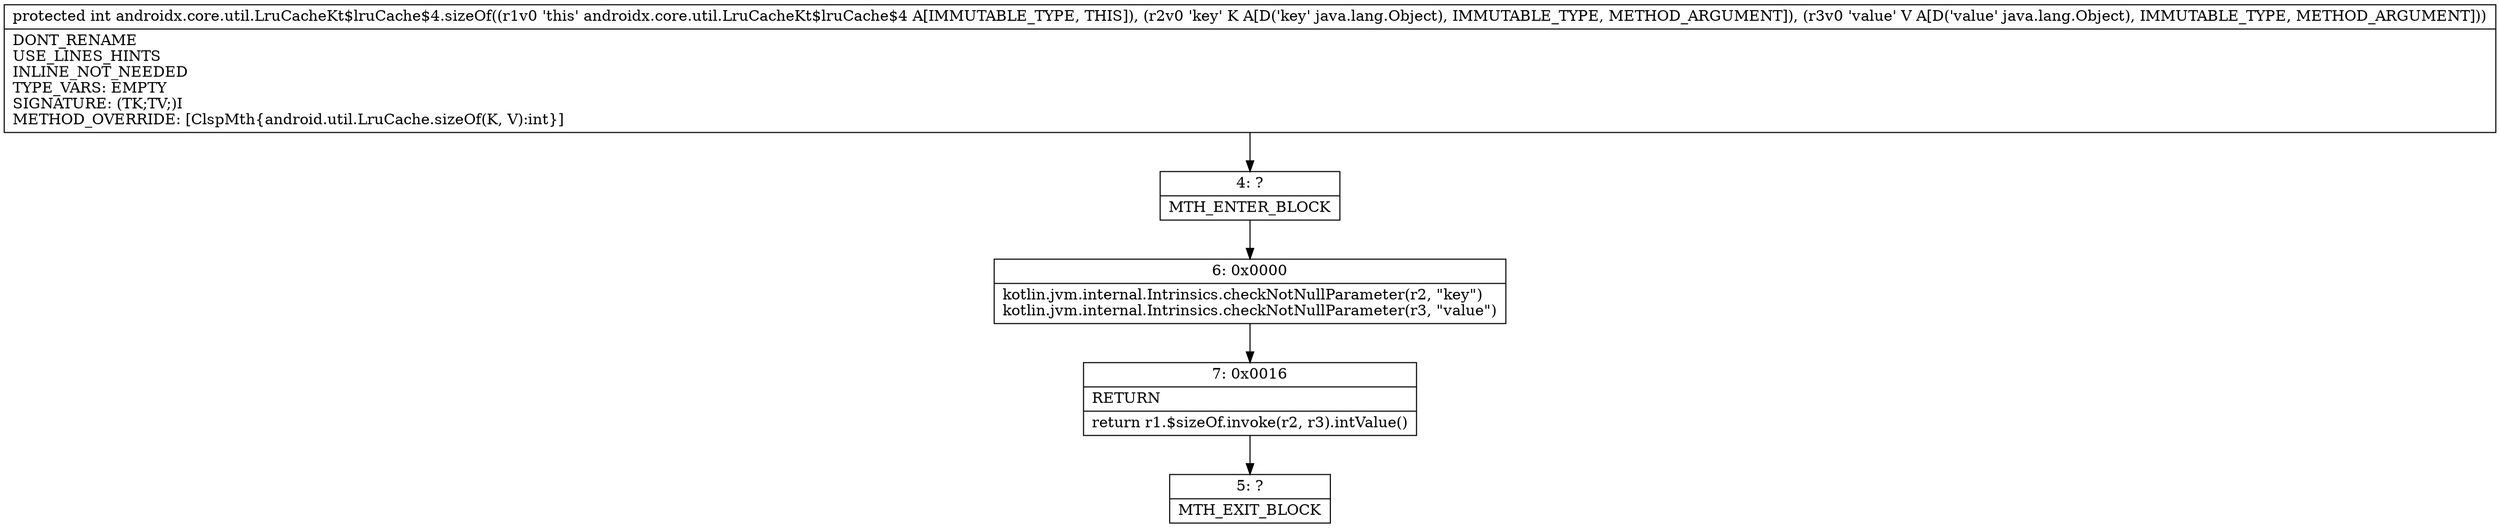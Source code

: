 digraph "CFG forandroidx.core.util.LruCacheKt$lruCache$4.sizeOf(Ljava\/lang\/Object;Ljava\/lang\/Object;)I" {
Node_4 [shape=record,label="{4\:\ ?|MTH_ENTER_BLOCK\l}"];
Node_6 [shape=record,label="{6\:\ 0x0000|kotlin.jvm.internal.Intrinsics.checkNotNullParameter(r2, \"key\")\lkotlin.jvm.internal.Intrinsics.checkNotNullParameter(r3, \"value\")\l}"];
Node_7 [shape=record,label="{7\:\ 0x0016|RETURN\l|return r1.$sizeOf.invoke(r2, r3).intValue()\l}"];
Node_5 [shape=record,label="{5\:\ ?|MTH_EXIT_BLOCK\l}"];
MethodNode[shape=record,label="{protected int androidx.core.util.LruCacheKt$lruCache$4.sizeOf((r1v0 'this' androidx.core.util.LruCacheKt$lruCache$4 A[IMMUTABLE_TYPE, THIS]), (r2v0 'key' K A[D('key' java.lang.Object), IMMUTABLE_TYPE, METHOD_ARGUMENT]), (r3v0 'value' V A[D('value' java.lang.Object), IMMUTABLE_TYPE, METHOD_ARGUMENT]))  | DONT_RENAME\lUSE_LINES_HINTS\lINLINE_NOT_NEEDED\lTYPE_VARS: EMPTY\lSIGNATURE: (TK;TV;)I\lMETHOD_OVERRIDE: [ClspMth\{android.util.LruCache.sizeOf(K, V):int\}]\l}"];
MethodNode -> Node_4;Node_4 -> Node_6;
Node_6 -> Node_7;
Node_7 -> Node_5;
}

